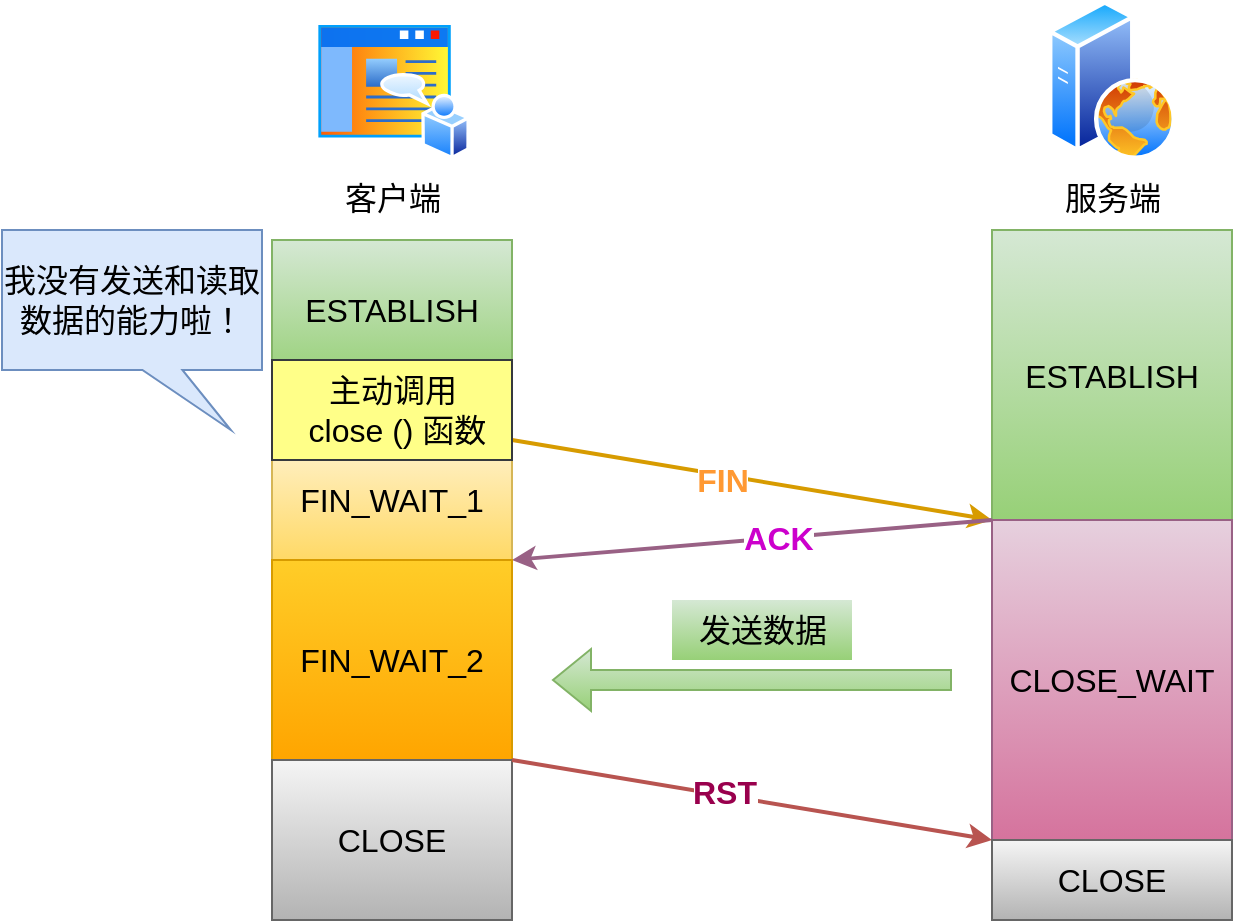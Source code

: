 <mxfile version="20.2.7" type="github">
  <diagram id="-y2oDi7dRCR97qEJf1n4" name="第 1 页">
    <mxGraphModel dx="1563" dy="798" grid="1" gridSize="10" guides="1" tooltips="1" connect="1" arrows="1" fold="1" page="1" pageScale="1" pageWidth="827" pageHeight="1169" math="0" shadow="0">
      <root>
        <mxCell id="0" />
        <mxCell id="1" parent="0" />
        <mxCell id="7GPz_mKKXDX6CwlmA-4s-2" value="ESTABLISH" style="rounded=0;whiteSpace=wrap;html=1;fontSize=16;fillColor=#d5e8d4;strokeColor=#82b366;gradientColor=#97d077;" vertex="1" parent="1">
          <mxGeometry x="120" y="180" width="120" height="70" as="geometry" />
        </mxCell>
        <mxCell id="7GPz_mKKXDX6CwlmA-4s-3" value="客户端" style="aspect=fixed;perimeter=ellipsePerimeter;html=1;align=center;shadow=0;dashed=0;spacingTop=3;image;image=img/lib/active_directory/home_page.svg;fontSize=16;" vertex="1" parent="1">
          <mxGeometry x="141.11" y="70" width="77.78" height="70" as="geometry" />
        </mxCell>
        <mxCell id="7GPz_mKKXDX6CwlmA-4s-4" value="服务端" style="aspect=fixed;perimeter=ellipsePerimeter;html=1;align=center;shadow=0;dashed=0;spacingTop=3;image;image=img/lib/active_directory/web_server.svg;fontSize=16;" vertex="1" parent="1">
          <mxGeometry x="508" y="60" width="64" height="80" as="geometry" />
        </mxCell>
        <mxCell id="7GPz_mKKXDX6CwlmA-4s-5" value="ESTABLISH" style="rounded=0;whiteSpace=wrap;html=1;fontSize=16;fillColor=#d5e8d4;strokeColor=#82b366;gradientColor=#97d077;" vertex="1" parent="1">
          <mxGeometry x="480" y="175" width="120" height="145" as="geometry" />
        </mxCell>
        <mxCell id="7GPz_mKKXDX6CwlmA-4s-6" value="FIN_WAIT_1" style="rounded=0;whiteSpace=wrap;html=1;fontSize=16;fillColor=#fff2cc;strokeColor=#d6b656;gradientColor=#ffd966;" vertex="1" parent="1">
          <mxGeometry x="120" y="280" width="120" height="60" as="geometry" />
        </mxCell>
        <mxCell id="7GPz_mKKXDX6CwlmA-4s-7" value="&lt;b style=&quot;color: rgb(255, 153, 51); font-size: 16px;&quot;&gt;FIN&lt;/b&gt;" style="rounded=0;orthogonalLoop=1;jettySize=auto;html=1;fontSize=16;exitX=1;exitY=0;exitDx=0;exitDy=0;fillColor=#ffcd28;gradientColor=#ffa500;strokeColor=#d79b00;strokeWidth=2;entryX=0;entryY=0;entryDx=0;entryDy=0;" edge="1" parent="1" target="7GPz_mKKXDX6CwlmA-4s-8">
          <mxGeometry x="-0.12" y="-2" relative="1" as="geometry">
            <mxPoint x="550" y="280" as="targetPoint" />
            <mxPoint as="offset" />
            <mxPoint x="240" y="280" as="sourcePoint" />
          </mxGeometry>
        </mxCell>
        <mxCell id="7GPz_mKKXDX6CwlmA-4s-8" value="CLOSE_WAIT" style="rounded=0;whiteSpace=wrap;html=1;fontSize=16;fillColor=#e6d0de;strokeColor=#996185;gradientColor=#d5739d;" vertex="1" parent="1">
          <mxGeometry x="480" y="320" width="120" height="160" as="geometry" />
        </mxCell>
        <mxCell id="7GPz_mKKXDX6CwlmA-4s-9" value="&lt;b style=&quot;font-size: 16px;&quot;&gt;&lt;font color=&quot;#cc00cc&quot;&gt;ACK&lt;br&gt;&lt;/font&gt;&lt;/b&gt;" style="rounded=0;orthogonalLoop=1;jettySize=auto;html=1;fontSize=16;fillColor=#e6d0de;gradientColor=#d5739d;strokeColor=#996185;strokeWidth=2;entryX=1;entryY=1;entryDx=0;entryDy=0;exitX=0;exitY=0;exitDx=0;exitDy=0;" edge="1" parent="1" target="7GPz_mKKXDX6CwlmA-4s-6" source="7GPz_mKKXDX6CwlmA-4s-8">
          <mxGeometry x="-0.106" relative="1" as="geometry">
            <mxPoint x="250" y="340" as="targetPoint" />
            <mxPoint as="offset" />
            <mxPoint x="550" y="340" as="sourcePoint" />
          </mxGeometry>
        </mxCell>
        <mxCell id="7GPz_mKKXDX6CwlmA-4s-10" value="FIN_WAIT_2" style="rounded=0;whiteSpace=wrap;html=1;fontSize=16;fillColor=#ffcd28;strokeColor=#d79b00;gradientColor=#ffa500;" vertex="1" parent="1">
          <mxGeometry x="120" y="340" width="120" height="100" as="geometry" />
        </mxCell>
        <mxCell id="7GPz_mKKXDX6CwlmA-4s-11" value="CLOSE" style="rounded=0;whiteSpace=wrap;html=1;fontSize=16;fillColor=#f5f5f5;strokeColor=#666666;gradientColor=#b3b3b3;" vertex="1" parent="1">
          <mxGeometry x="120" y="440" width="120" height="80" as="geometry" />
        </mxCell>
        <mxCell id="7GPz_mKKXDX6CwlmA-4s-15" value="&lt;b style=&quot;font-size: 16px;&quot;&gt;&lt;font color=&quot;#99004d&quot;&gt;RST&lt;br&gt;&lt;/font&gt;&lt;/b&gt;" style="rounded=0;orthogonalLoop=1;jettySize=auto;html=1;fontSize=16;exitX=1;exitY=1;exitDx=0;exitDy=0;fillColor=#f8cecc;gradientColor=#ea6b66;strokeColor=#b85450;strokeWidth=2;entryX=0;entryY=1;entryDx=0;entryDy=0;" edge="1" parent="1" target="7GPz_mKKXDX6CwlmA-4s-8" source="7GPz_mKKXDX6CwlmA-4s-10">
          <mxGeometry x="-0.116" y="2" relative="1" as="geometry">
            <mxPoint x="550" y="500" as="targetPoint" />
            <mxPoint as="offset" />
            <mxPoint x="240" y="500" as="sourcePoint" />
          </mxGeometry>
        </mxCell>
        <mxCell id="7GPz_mKKXDX6CwlmA-4s-16" value="CLOSE" style="rounded=0;whiteSpace=wrap;html=1;fontSize=16;fillColor=#f5f5f5;strokeColor=#666666;gradientColor=#b3b3b3;" vertex="1" parent="1">
          <mxGeometry x="480" y="480" width="120" height="40" as="geometry" />
        </mxCell>
        <mxCell id="7GPz_mKKXDX6CwlmA-4s-19" value="主动调用&lt;br&gt;&amp;nbsp;close () 函数" style="text;html=1;align=center;verticalAlign=middle;resizable=0;points=[];autosize=1;strokeColor=#36393d;fillColor=#ffff88;fontSize=16;" vertex="1" parent="1">
          <mxGeometry x="120" y="240" width="120" height="50" as="geometry" />
        </mxCell>
        <mxCell id="7GPz_mKKXDX6CwlmA-4s-24" value="我没有发送和读取数据的能力啦！" style="shape=callout;whiteSpace=wrap;html=1;perimeter=calloutPerimeter;fillColor=#dae8fc;strokeColor=#6c8ebf;size=30;position=0.54;base=20;position2=0.88;fontSize=16;" vertex="1" parent="1">
          <mxGeometry x="-15" y="175" width="130" height="100" as="geometry" />
        </mxCell>
        <mxCell id="7GPz_mKKXDX6CwlmA-4s-25" value="" style="shape=flexArrow;endArrow=classic;html=1;rounded=0;fontSize=16;fillColor=#d5e8d4;strokeColor=#82b366;gradientColor=#97d077;" edge="1" parent="1">
          <mxGeometry width="50" height="50" relative="1" as="geometry">
            <mxPoint x="460" y="400" as="sourcePoint" />
            <mxPoint x="260" y="400" as="targetPoint" />
          </mxGeometry>
        </mxCell>
        <mxCell id="7GPz_mKKXDX6CwlmA-4s-26" value="发送数据" style="text;html=1;align=center;verticalAlign=middle;resizable=0;points=[];autosize=1;strokeColor=none;fillColor=#d5e8d4;fontSize=16;gradientColor=#97d077;" vertex="1" parent="1">
          <mxGeometry x="320" y="360" width="90" height="30" as="geometry" />
        </mxCell>
      </root>
    </mxGraphModel>
  </diagram>
</mxfile>
